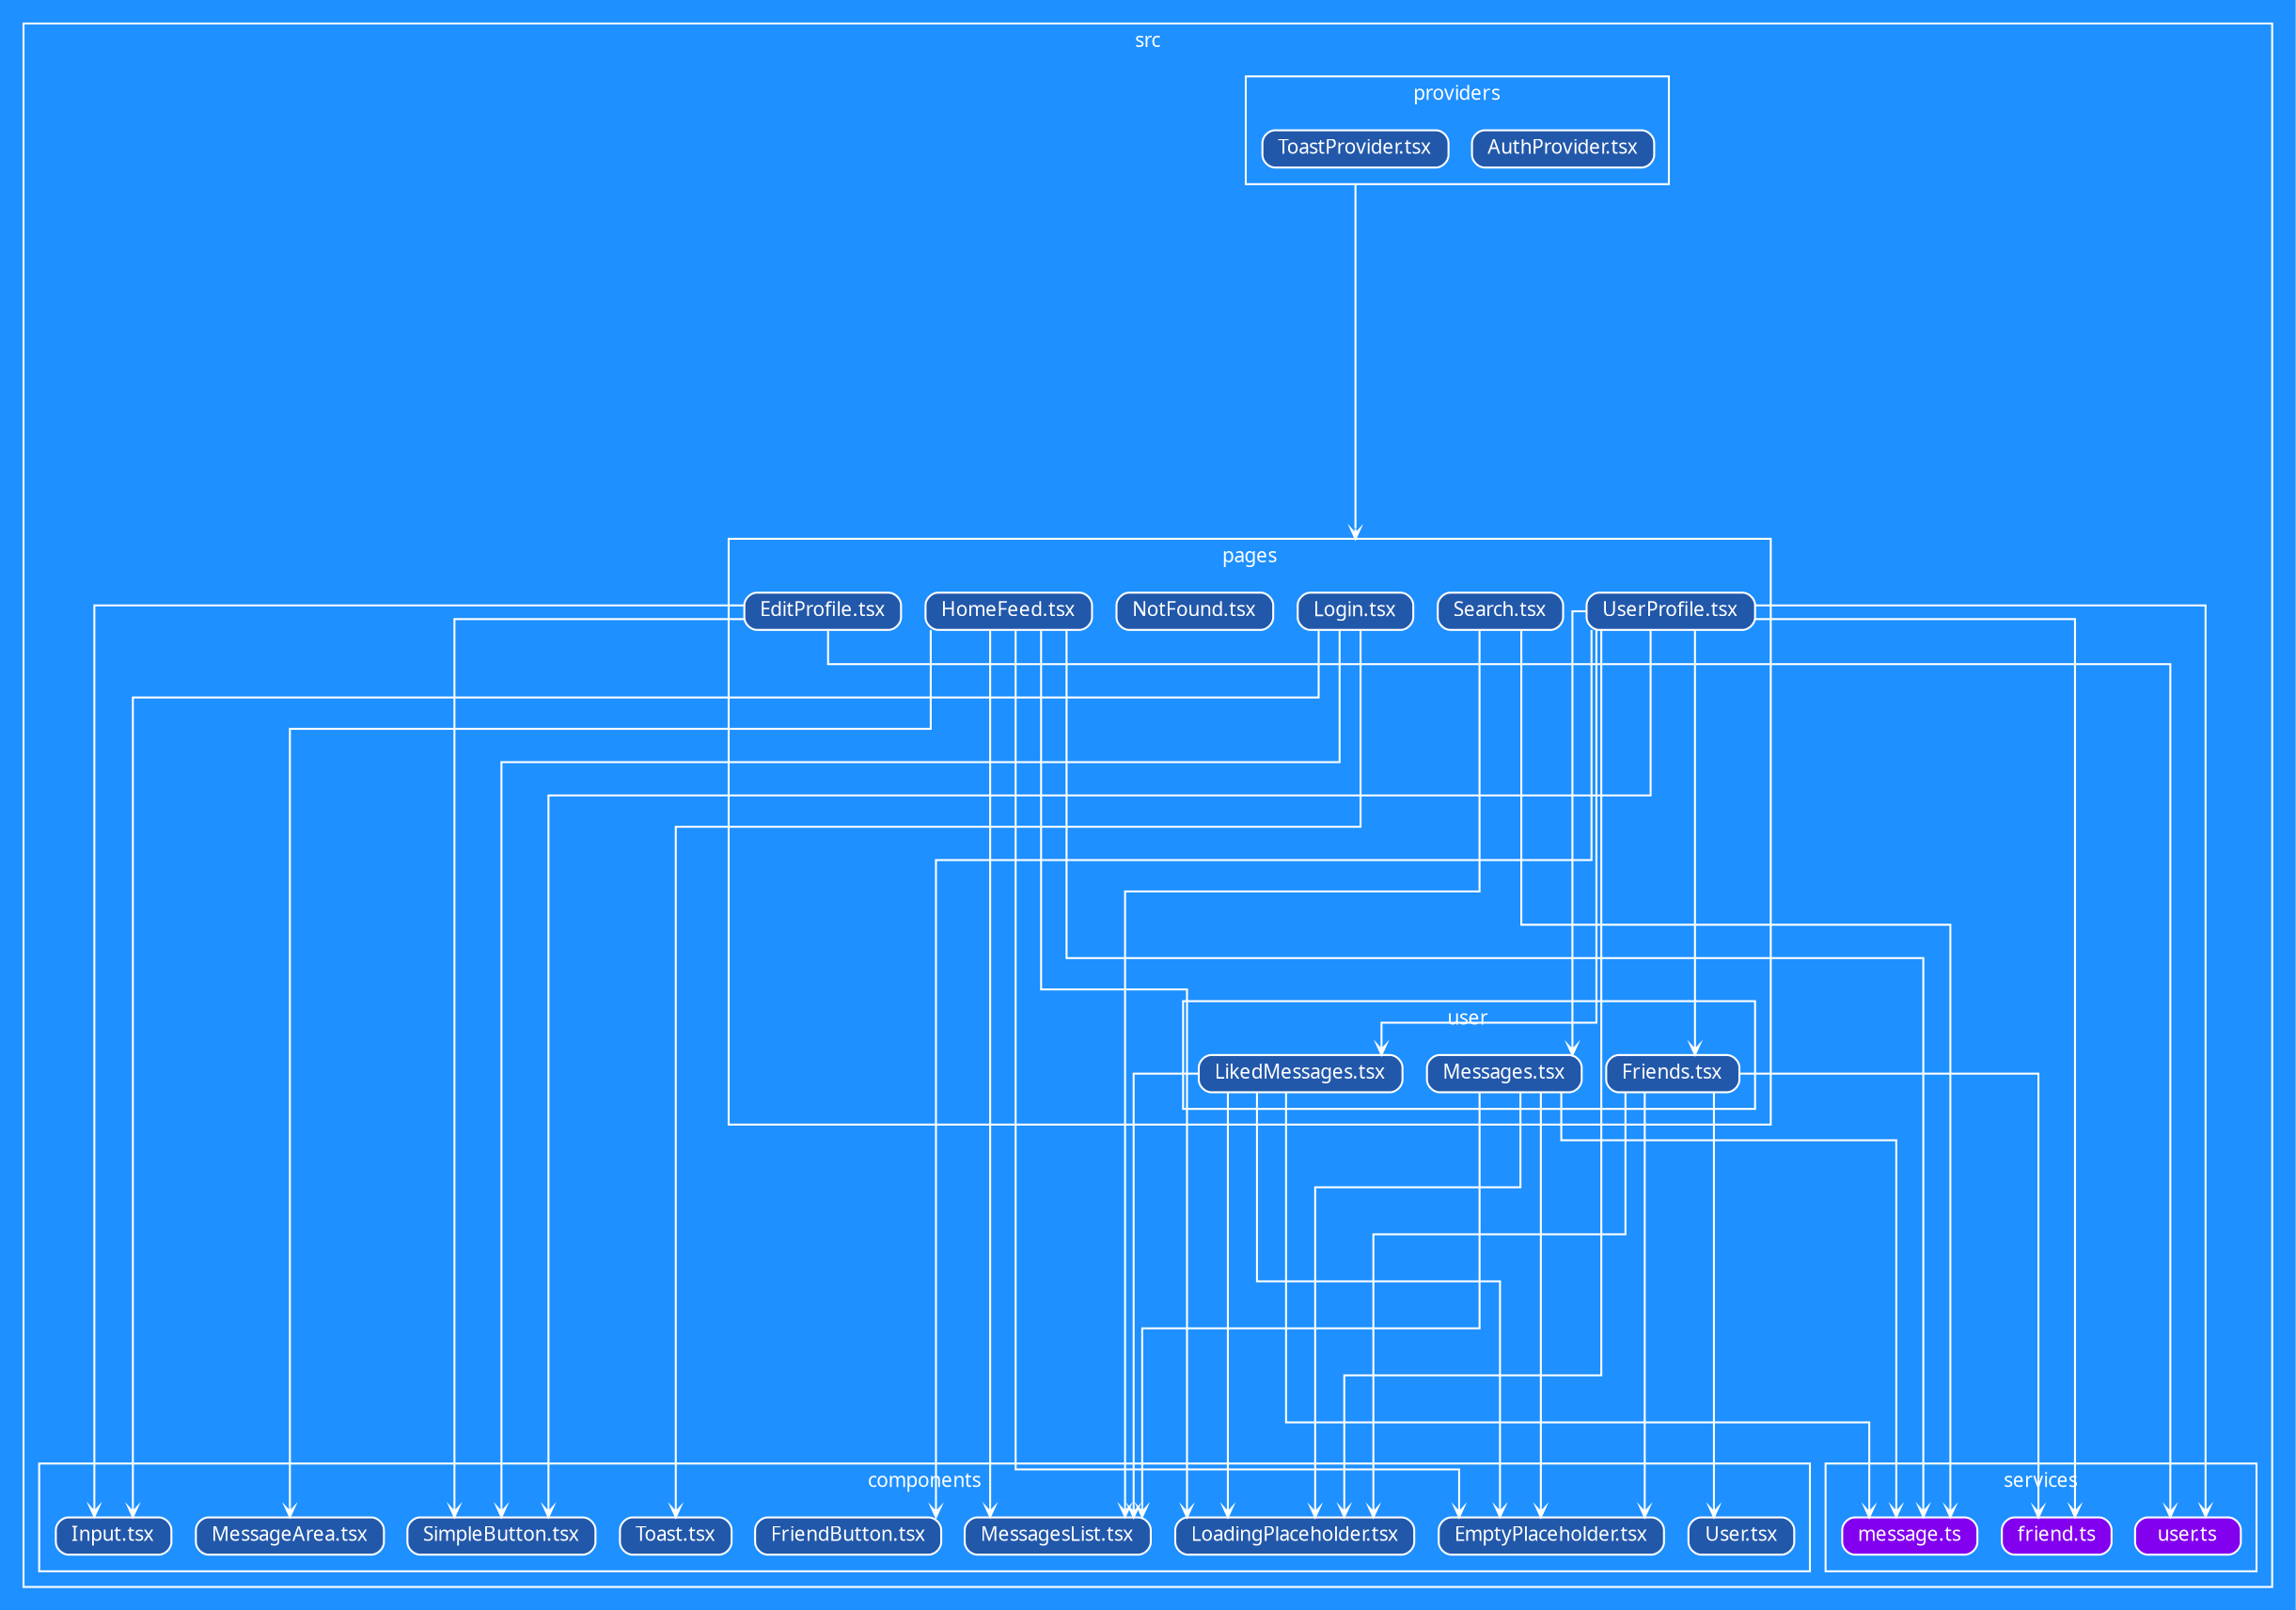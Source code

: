 strict digraph "dependency-cruiser output"{
    ordering="out" rankdir="TB" splines="ortho" overlap="false" nodesep="0.16" ranksep="3" fontname="Fira Sans" fontsize="10" style="" fillcolor="transparent" compound="true" bgcolor="dodgerblue" color="white" fontcolor="white"
    node [shape="record" style="rounded, filled" height="0.2" color="white" fillcolor="#ff66cc" fontcolor="white" fontname="Fira Sans" fontsize="10"]
    edge [arrowhead="vee" arrowsize="0.5" penwidth="1.0" color="white" fontname="Helvetica" fontsize="9" fontcolor="white"]

    subgraph "cluster_src" {label="src" subgraph "cluster_src/components" {label="components" "src/components/EmptyPlaceholder.tsx" [label=<EmptyPlaceholder.tsx> tooltip="EmptyPlaceholder.tsx" URL="https://github.com/musikid/chwitter/blob/main/client/src/components/EmptyPlaceholder.tsx" fillcolor="#2258aa"] } }
    subgraph "cluster_src" {label="src" subgraph "cluster_src/components" {label="components" "src/components/FriendButton.tsx" [label=<FriendButton.tsx> tooltip="FriendButton.tsx" URL="https://github.com/musikid/chwitter/blob/main/client/src/components/FriendButton.tsx" fillcolor="#2258aa"] } }
    subgraph "cluster_src" {label="src" subgraph "cluster_src/components" {label="components" "src/components/Input.tsx" [label=<Input.tsx> tooltip="Input.tsx" URL="https://github.com/musikid/chwitter/blob/main/client/src/components/Input.tsx" fillcolor="#2258aa"] } }
    subgraph "cluster_src" {label="src" subgraph "cluster_src/components" {label="components" "src/components/LoadingPlaceholder.tsx" [label=<LoadingPlaceholder.tsx> tooltip="LoadingPlaceholder.tsx" URL="https://github.com/musikid/chwitter/blob/main/client/src/components/LoadingPlaceholder.tsx" fillcolor="#2258aa"] } }
    subgraph "cluster_src" {label="src" subgraph "cluster_src/components" {label="components" "src/components/MessageArea.tsx" [label=<MessageArea.tsx> tooltip="MessageArea.tsx" URL="https://github.com/musikid/chwitter/blob/main/client/src/components/MessageArea.tsx" fillcolor="#2258aa"] } }
    subgraph "cluster_src" {label="src" subgraph "cluster_src/components" {label="components" "src/components/MessagesList.tsx" [label=<MessagesList.tsx> tooltip="MessagesList.tsx" URL="https://github.com/musikid/chwitter/blob/main/client/src/components/MessagesList.tsx" fillcolor="#2258aa"] } }
    subgraph "cluster_src" {label="src" subgraph "cluster_src/components" {label="components" "src/components/SimpleButton.tsx" [label=<SimpleButton.tsx> tooltip="SimpleButton.tsx" URL="https://github.com/musikid/chwitter/blob/main/client/src/components/SimpleButton.tsx" fillcolor="#2258aa"] } }
    subgraph "cluster_src" {label="src" subgraph "cluster_src/components" {label="components" "src/components/Toast.tsx" [label=<Toast.tsx> tooltip="Toast.tsx" URL="https://github.com/musikid/chwitter/blob/main/client/src/components/Toast.tsx" fillcolor="#2258aa"] } }
    subgraph "cluster_src" {label="src" subgraph "cluster_src/components" {label="components" "src/components/User.tsx" [label=<User.tsx> tooltip="User.tsx" URL="https://github.com/musikid/chwitter/blob/main/client/src/components/User.tsx" fillcolor="#2258aa"] } }
    subgraph "cluster_src" {label="src" subgraph "cluster_src/pages" {label="pages" "src/pages/EditProfile.tsx" [label=<EditProfile.tsx> tooltip="EditProfile.tsx" URL="https://github.com/musikid/chwitter/blob/main/client/src/pages/EditProfile.tsx" fillcolor="#2258aa"] } }
    "src/pages/EditProfile.tsx" -> "src/components/Input.tsx"
    "src/pages/EditProfile.tsx" -> "src/components/SimpleButton.tsx"
    "src/pages/EditProfile.tsx" -> "src/services/user.ts"
    subgraph "cluster_src" {label="src" subgraph "cluster_src/pages" {label="pages" "src/pages/HomeFeed.tsx" [label=<HomeFeed.tsx> tooltip="HomeFeed.tsx" URL="https://github.com/musikid/chwitter/blob/main/client/src/pages/HomeFeed.tsx" fillcolor="#2258aa"] } }
    "src/pages/HomeFeed.tsx" -> "src/components/EmptyPlaceholder.tsx"
    "src/pages/HomeFeed.tsx" -> "src/components/LoadingPlaceholder.tsx"
    "src/pages/HomeFeed.tsx" -> "src/components/MessageArea.tsx"
    "src/pages/HomeFeed.tsx" -> "src/components/MessagesList.tsx"
    "src/pages/HomeFeed.tsx" -> "src/services/message.ts"
    subgraph "cluster_src" {label="src" subgraph "cluster_src/pages" {label="pages" "src/pages/Login.tsx" [label=<Login.tsx> tooltip="Login.tsx" URL="https://github.com/musikid/chwitter/blob/main/client/src/pages/Login.tsx" fillcolor="#2258aa"] } }
    "src/pages/Login.tsx" -> "src/components/Input.tsx"
    "src/pages/Login.tsx" -> "src/components/SimpleButton.tsx"
    "src/pages/Login.tsx" -> "src/components/Toast.tsx"
    subgraph "cluster_src" {label="src" subgraph "cluster_src/pages" {label="pages" "src/pages/NotFound.tsx" [label=<NotFound.tsx> tooltip="NotFound.tsx" URL="https://github.com/musikid/chwitter/blob/main/client/src/pages/NotFound.tsx" fillcolor="#2258aa"] } }
    subgraph "cluster_src" {label="src" subgraph "cluster_src/pages" {label="pages" "src/pages/Search.tsx" [label=<Search.tsx> tooltip="Search.tsx" URL="https://github.com/musikid/chwitter/blob/main/client/src/pages/Search.tsx" fillcolor="#2258aa"] } }
    "src/pages/Search.tsx" -> "src/components/MessagesList.tsx"
    "src/pages/Search.tsx" -> "src/services/message.ts"
    subgraph "cluster_src" {label="src" subgraph "cluster_src/pages" {label="pages" "src/pages/UserProfile.tsx" [label=<UserProfile.tsx> tooltip="UserProfile.tsx" URL="https://github.com/musikid/chwitter/blob/main/client/src/pages/UserProfile.tsx" fillcolor="#2258aa"] } }
    "src/pages/UserProfile.tsx" -> "src/components/FriendButton.tsx"
    "src/pages/UserProfile.tsx" -> "src/components/LoadingPlaceholder.tsx"
    "src/pages/UserProfile.tsx" -> "src/components/SimpleButton.tsx"
    "src/pages/UserProfile.tsx" -> "src/services/friend.ts"
    "src/pages/UserProfile.tsx" -> "src/services/user.ts"
    "src/pages/UserProfile.tsx" -> "src/pages/user/Friends.tsx"
    "src/pages/UserProfile.tsx" -> "src/pages/user/Messages.tsx"
    "src/pages/UserProfile.tsx" -> "src/pages/user/LikedMessages.tsx"
    subgraph "cluster_src" {label="src" subgraph "cluster_src/pages" {label="pages" subgraph "cluster_src/pages/user" {label="user" "src/pages/user/Friends.tsx" [label=<Friends.tsx> tooltip="Friends.tsx" URL="https://github.com/musikid/chwitter/blob/main/client/src/pages/user/Friends.tsx" fillcolor="#2258aa"] } } }
    "src/pages/user/Friends.tsx" -> "src/components/EmptyPlaceholder.tsx"
    "src/pages/user/Friends.tsx" -> "src/components/LoadingPlaceholder.tsx"
    "src/pages/user/Friends.tsx" -> "src/components/User.tsx"
    "src/pages/user/Friends.tsx" -> "src/services/friend.ts"
    subgraph "cluster_src" {label="src" subgraph "cluster_src/pages" {label="pages" subgraph "cluster_src/pages/user" {label="user" "src/pages/user/LikedMessages.tsx" [label=<LikedMessages.tsx> tooltip="LikedMessages.tsx" URL="https://github.com/musikid/chwitter/blob/main/client/src/pages/user/LikedMessages.tsx" fillcolor="#2258aa"] } } }
    "src/pages/user/LikedMessages.tsx" -> "src/components/EmptyPlaceholder.tsx"
    "src/pages/user/LikedMessages.tsx" -> "src/components/LoadingPlaceholder.tsx"
    "src/pages/user/LikedMessages.tsx" -> "src/components/MessagesList.tsx"
    "src/pages/user/LikedMessages.tsx" -> "src/services/message.ts"
    subgraph "cluster_src" {label="src" subgraph "cluster_src/pages" {label="pages" subgraph "cluster_src/pages/user" {label="user" "src/pages/user/Messages.tsx" [label=<Messages.tsx> tooltip="Messages.tsx" URL="https://github.com/musikid/chwitter/blob/main/client/src/pages/user/Messages.tsx" fillcolor="#2258aa"] } } }
    "src/pages/user/Messages.tsx" -> "src/components/EmptyPlaceholder.tsx"
    "src/pages/user/Messages.tsx" -> "src/components/LoadingPlaceholder.tsx"
    "src/pages/user/Messages.tsx" -> "src/components/MessagesList.tsx"
    "src/pages/user/Messages.tsx" -> "src/services/message.ts"
    subgraph "cluster_src" {label="src" subgraph "cluster_src/providers" {label="providers" "src/providers/AuthProvider.tsx" [label=<AuthProvider.tsx> tooltip="AuthProvider.tsx" URL="https://github.com/musikid/chwitter/blob/main/client/src/providers/AuthProvider.tsx" fillcolor="#2258aa"] } }
    subgraph "cluster_src" {label="src" subgraph "cluster_src/providers" {label="providers" "src/providers/ToastProvider.tsx" [label=<ToastProvider.tsx> tooltip="ToastProvider.tsx" URL="https://github.com/musikid/chwitter/blob/main/client/src/providers/ToastProvider.tsx" fillcolor="#2258aa"] } }
    "src/providers/ToastProvider.tsx" -> "src/pages/Login.tsx" [ltail="cluster_src/providers" lhead="cluster_src/pages" ]
    subgraph "cluster_src" {label="src" subgraph "cluster_src/services" {label="services" "src/services/friend.ts" [label=<friend.ts> tooltip="friend.ts" URL="https://github.com/musikid/chwitter/blob/main/client/src/services/friend.ts" fillcolor="#8300ee"] } }
    subgraph "cluster_src" {label="src" subgraph "cluster_src/services" {label="services" "src/services/message.ts" [label=<message.ts> tooltip="message.ts" URL="https://github.com/musikid/chwitter/blob/main/client/src/services/message.ts" fillcolor="#8300ee"] } }
    subgraph "cluster_src" {label="src" subgraph "cluster_src/services" {label="services" "src/services/user.ts" [label=<user.ts> tooltip="user.ts" URL="https://github.com/musikid/chwitter/blob/main/client/src/services/user.ts" fillcolor="#8300ee"] } }
}

